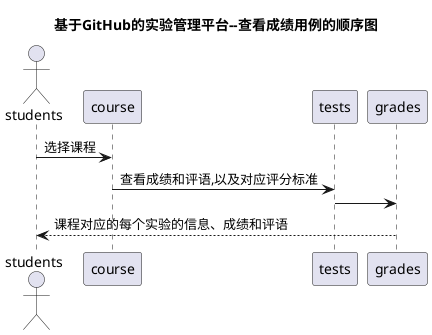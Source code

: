 @startuml
title 基于GitHub的实验管理平台--查看成绩用例的顺序图
actor students
students -> course:选择课程
course->tests: 查看成绩和评语,以及对应评分标准
tests -> grades
grades --> students:课程对应的每个实验的信息、成绩和评语
@enduml